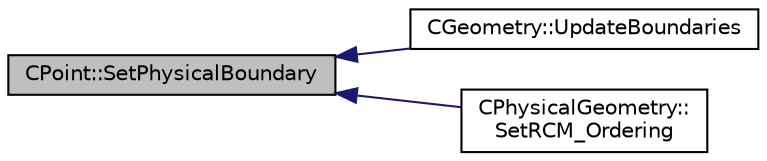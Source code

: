 digraph "CPoint::SetPhysicalBoundary"
{
  edge [fontname="Helvetica",fontsize="10",labelfontname="Helvetica",labelfontsize="10"];
  node [fontname="Helvetica",fontsize="10",shape=record];
  rankdir="LR";
  Node2420 [label="CPoint::SetPhysicalBoundary",height=0.2,width=0.4,color="black", fillcolor="grey75", style="filled", fontcolor="black"];
  Node2420 -> Node2421 [dir="back",color="midnightblue",fontsize="10",style="solid",fontname="Helvetica"];
  Node2421 [label="CGeometry::UpdateBoundaries",height=0.2,width=0.4,color="black", fillcolor="white", style="filled",URL="$class_c_geometry.html#a867df72444348650d0ba30c2cd45d4ba",tooltip="Compute and store the volume of the elements. "];
  Node2420 -> Node2422 [dir="back",color="midnightblue",fontsize="10",style="solid",fontname="Helvetica"];
  Node2422 [label="CPhysicalGeometry::\lSetRCM_Ordering",height=0.2,width=0.4,color="black", fillcolor="white", style="filled",URL="$class_c_physical_geometry.html#a59b1ade2054d7038c71e6febfbd3e89f",tooltip="Set a renumbering using a Reverse Cuthill-McKee Algorithm. "];
}
